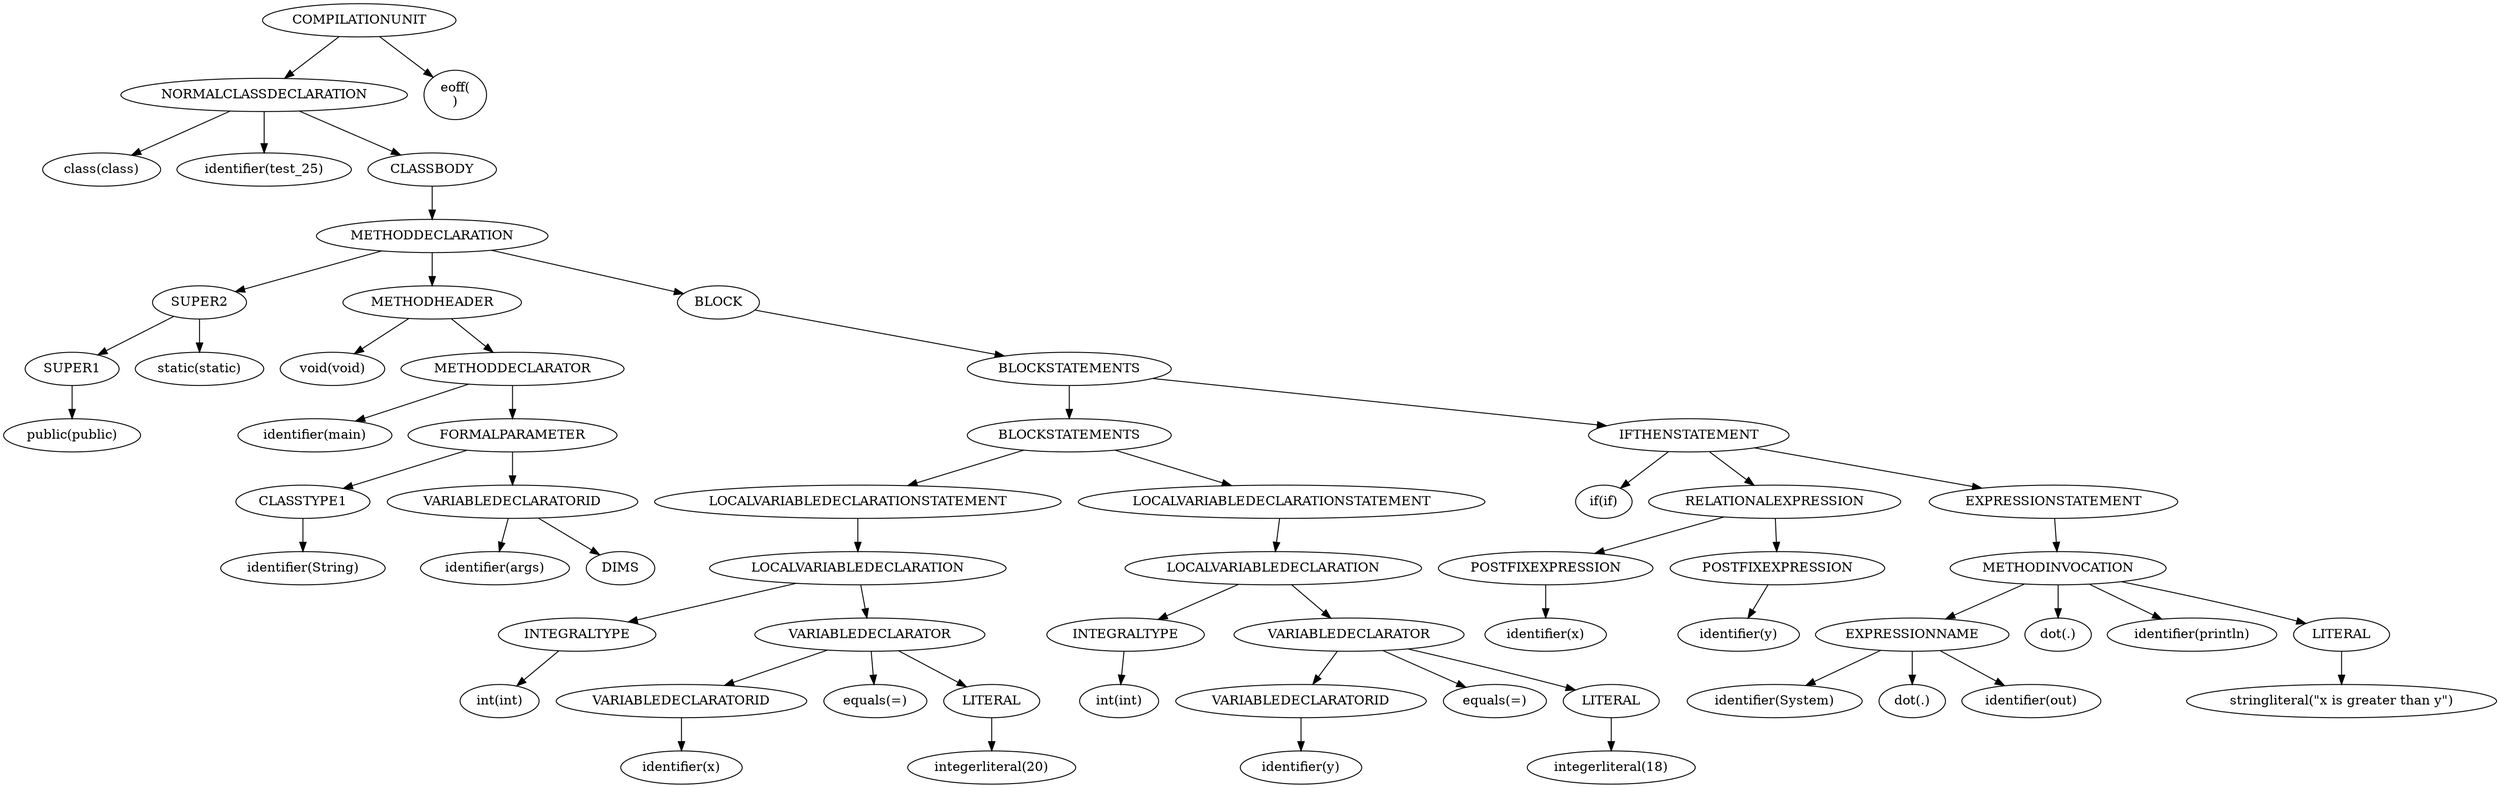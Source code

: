 digraph ASTVisual {
 ordering = out ;
10 [ label="SUPER1"]
20 [ label="public(public)"]
30 [ label="SUPER2"]
40 [ label="static(static)"]
50 [ label="CLASSTYPE1"]
60 [ label="identifier(String)"]
70 [ label="DIMS"]
80 [ label="VARIABLEDECLARATORID"]
90 [ label="identifier(args)"]
100 [ label="FORMALPARAMETER"]
110 [ label="METHODDECLARATOR"]
120 [ label="identifier(main)"]
130 [ label="METHODHEADER"]
140 [ label="void(void)"]
150 [ label="INTEGRALTYPE"]
160 [ label="int(int)"]
170 [ label="VARIABLEDECLARATORID"]
180 [ label="identifier(x)"]
190 [ label="LITERAL"]
200 [ label="integerliteral(20)"]
210 [ label="VARIABLEDECLARATOR"]
220 [ label="equals(=)"]
230 [ label="LOCALVARIABLEDECLARATION"]
240 [ label="LOCALVARIABLEDECLARATIONSTATEMENT"]
250 [ label="INTEGRALTYPE"]
260 [ label="int(int)"]
270 [ label="VARIABLEDECLARATORID"]
280 [ label="identifier(y)"]
290 [ label="LITERAL"]
300 [ label="integerliteral(18)"]
310 [ label="VARIABLEDECLARATOR"]
320 [ label="equals(=)"]
330 [ label="LOCALVARIABLEDECLARATION"]
340 [ label="LOCALVARIABLEDECLARATIONSTATEMENT"]
350 [ label="BLOCKSTATEMENTS"]
360 [ label="POSTFIXEXPRESSION"]
370 [ label="identifier(x)"]
380 [ label="POSTFIXEXPRESSION"]
390 [ label="identifier(y)"]
400 [ label="RELATIONALEXPRESSION"]
410 [ label="EXPRESSIONNAME"]
420 [ label="identifier(System)"]
430 [ label="dot(.)"]
440 [ label="identifier(out)"]
450 [ label="LITERAL"]
460 [ label="stringliteral(\"x is greater than y\")"]
470 [ label="METHODINVOCATION"]
480 [ label="dot(.)"]
490 [ label="identifier(println)"]
500 [ label="EXPRESSIONSTATEMENT"]
510 [ label="IFTHENSTATEMENT"]
520 [ label="if(if)"]
530 [ label="BLOCKSTATEMENTS"]
540 [ label="BLOCK"]
550 [ label="METHODDECLARATION"]
560 [ label="CLASSBODY"]
570 [ label="NORMALCLASSDECLARATION"]
580 [ label="class(class)"]
590 [ label="identifier(test_25)"]
600 [ label="COMPILATIONUNIT"]
610 [ label="eoff(
)"]
10 -> 20[ label=""]
30 -> 10[ label=""]
30 -> 40[ label=""]
50 -> 60[ label=""]
80 -> 90[ label=""]
80 -> 70[ label=""]
100 -> 50[ label=""]
100 -> 80[ label=""]
110 -> 120[ label=""]
110 -> 100[ label=""]
130 -> 140[ label=""]
130 -> 110[ label=""]
150 -> 160[ label=""]
170 -> 180[ label=""]
190 -> 200[ label=""]
210 -> 170[ label=""]
210 -> 220[ label=""]
210 -> 190[ label=""]
230 -> 150[ label=""]
230 -> 210[ label=""]
240 -> 230[ label=""]
250 -> 260[ label=""]
270 -> 280[ label=""]
290 -> 300[ label=""]
310 -> 270[ label=""]
310 -> 320[ label=""]
310 -> 290[ label=""]
330 -> 250[ label=""]
330 -> 310[ label=""]
340 -> 330[ label=""]
350 -> 240[ label=""]
350 -> 340[ label=""]
360 -> 370[ label=""]
380 -> 390[ label=""]
400 -> 360[ label=""]
400 -> 380[ label=""]
410 -> 420[ label=""]
410 -> 430[ label=""]
410 -> 440[ label=""]
450 -> 460[ label=""]
470 -> 410[ label=""]
470 -> 480[ label=""]
470 -> 490[ label=""]
470 -> 450[ label=""]
500 -> 470[ label=""]
510 -> 520[ label=""]
510 -> 400[ label=""]
510 -> 500[ label=""]
530 -> 350[ label=""]
530 -> 510[ label=""]
540 -> 530[ label=""]
550 -> 30[ label=""]
550 -> 130[ label=""]
550 -> 540[ label=""]
560 -> 550[ label=""]
570 -> 580[ label=""]
570 -> 590[ label=""]
570 -> 560[ label=""]
600 -> 570[ label=""]
600 -> 610[ label=""]
  }

